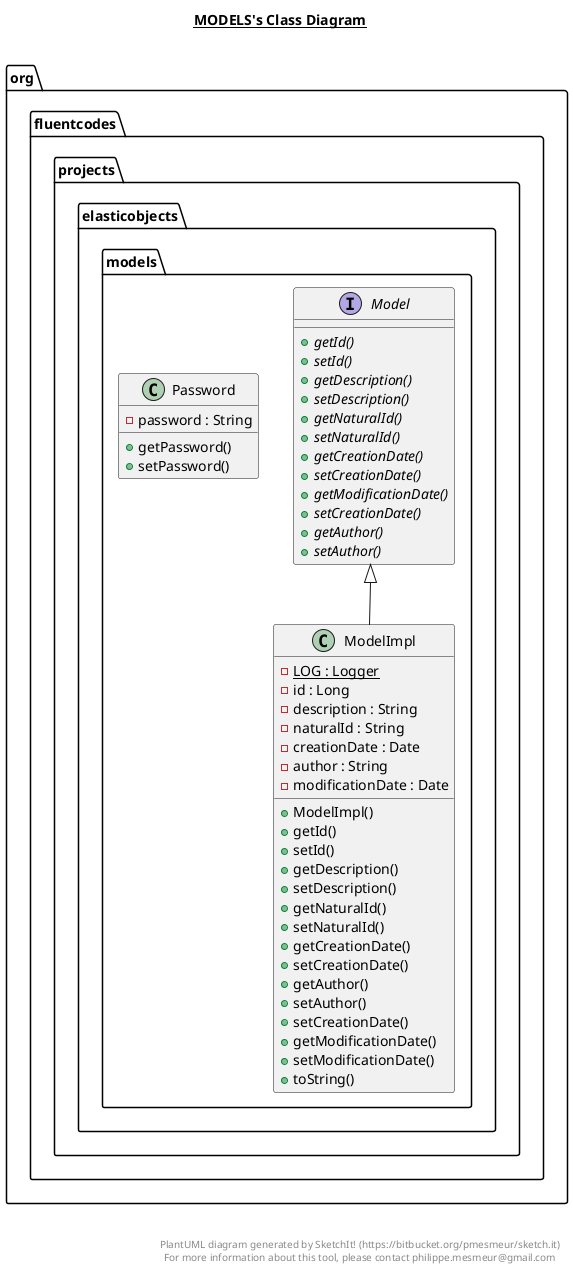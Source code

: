 @startuml

title __MODELS's Class Diagram__\n

  package org.fluentcodes.projects.elasticobjects {
    package org.fluentcodes.projects.elasticobjects.models {
      interface Model {
          {abstract} + getId()
          {abstract} + setId()
          {abstract} + getDescription()
          {abstract} + setDescription()
          {abstract} + getNaturalId()
          {abstract} + setNaturalId()
          {abstract} + getCreationDate()
          {abstract} + setCreationDate()
          {abstract} + getModificationDate()
          {abstract} + setCreationDate()
          {abstract} + getAuthor()
          {abstract} + setAuthor()
      }
    }
  }
  

  package org.fluentcodes.projects.elasticobjects {
    package org.fluentcodes.projects.elasticobjects.models {
      class ModelImpl {
          {static} - LOG : Logger
          - id : Long
          - description : String
          - naturalId : String
          - creationDate : Date
          - author : String
          - modificationDate : Date
          + ModelImpl()
          + getId()
          + setId()
          + getDescription()
          + setDescription()
          + getNaturalId()
          + setNaturalId()
          + getCreationDate()
          + setCreationDate()
          + getAuthor()
          + setAuthor()
          + setCreationDate()
          + getModificationDate()
          + setModificationDate()
          + toString()
      }
    }
  }
  

  package org.fluentcodes.projects.elasticobjects {
    package org.fluentcodes.projects.elasticobjects.models {
      class Password {
          - password : String
          + getPassword()
          + setPassword()
      }
    }
  }
  

  ModelImpl -up-|> Model


right footer


PlantUML diagram generated by SketchIt! (https://bitbucket.org/pmesmeur/sketch.it)
For more information about this tool, please contact philippe.mesmeur@gmail.com
endfooter

@enduml
